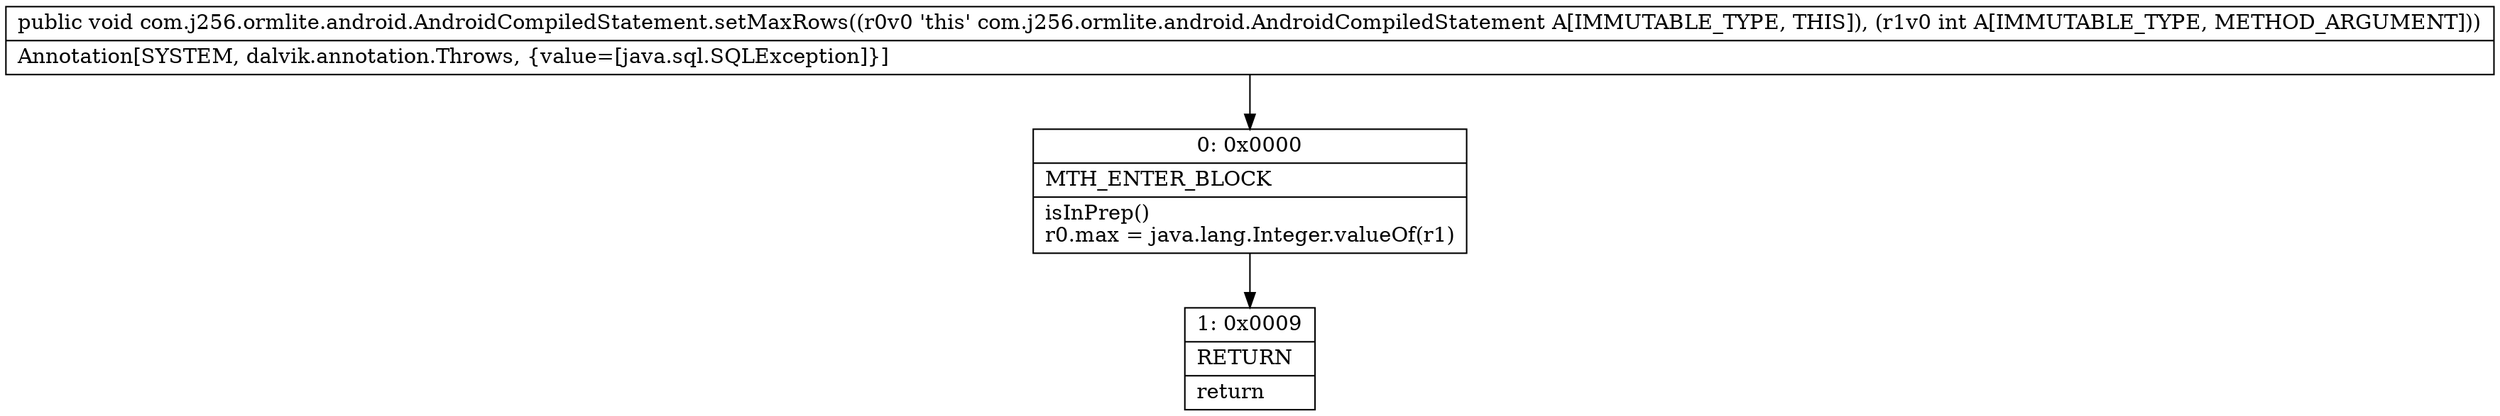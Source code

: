 digraph "CFG forcom.j256.ormlite.android.AndroidCompiledStatement.setMaxRows(I)V" {
Node_0 [shape=record,label="{0\:\ 0x0000|MTH_ENTER_BLOCK\l|isInPrep()\lr0.max = java.lang.Integer.valueOf(r1)\l}"];
Node_1 [shape=record,label="{1\:\ 0x0009|RETURN\l|return\l}"];
MethodNode[shape=record,label="{public void com.j256.ormlite.android.AndroidCompiledStatement.setMaxRows((r0v0 'this' com.j256.ormlite.android.AndroidCompiledStatement A[IMMUTABLE_TYPE, THIS]), (r1v0 int A[IMMUTABLE_TYPE, METHOD_ARGUMENT]))  | Annotation[SYSTEM, dalvik.annotation.Throws, \{value=[java.sql.SQLException]\}]\l}"];
MethodNode -> Node_0;
Node_0 -> Node_1;
}


